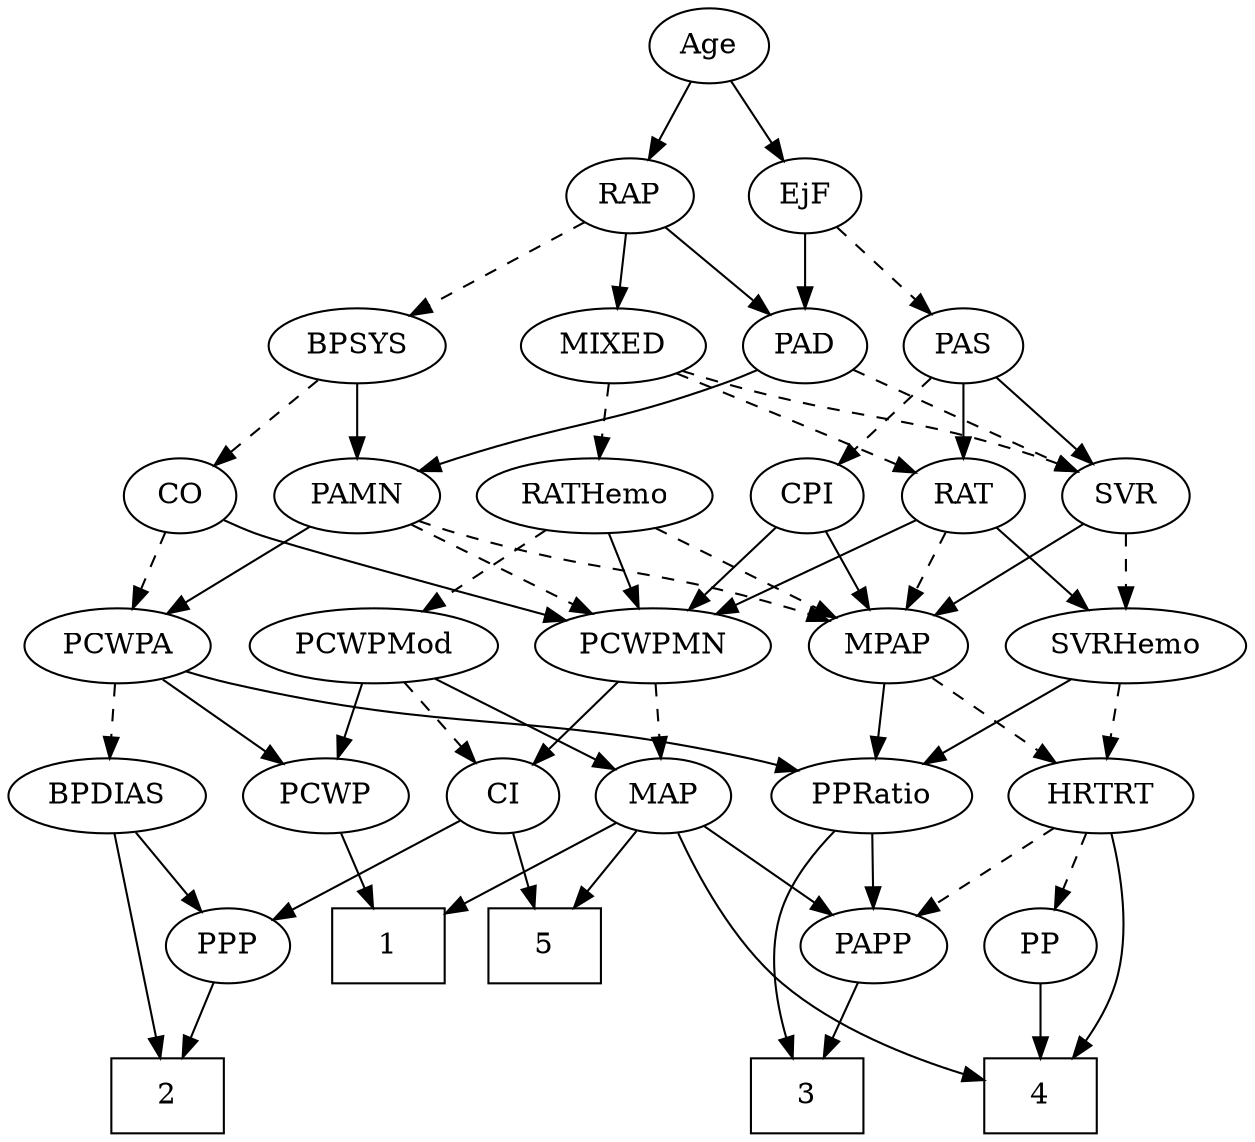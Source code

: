 strict digraph {
	graph [bb="0,0,544.29,540"];
	node [label="\N"];
	1	[height=0.5,
		pos="168.25,90",
		shape=box,
		width=0.75];
	2	[height=0.5,
		pos="69.246,18",
		shape=box,
		width=0.75];
	3	[height=0.5,
		pos="357.25,18",
		shape=box,
		width=0.75];
	4	[height=0.5,
		pos="453.25,18",
		shape=box,
		width=0.75];
	5	[height=0.5,
		pos="240.25,90",
		shape=box,
		width=0.75];
	Age	[height=0.5,
		pos="303.25,522",
		width=0.75];
	EjF	[height=0.5,
		pos="347.25,450",
		width=0.75];
	Age -> EjF	[pos="e,337.3,466.82 313.23,505.12 318.74,496.34 325.71,485.26 331.9,475.42",
		style=solid];
	RAP	[height=0.5,
		pos="267.25,450",
		width=0.77632];
	Age -> RAP	[pos="e,275.8,467.63 294.9,504.76 290.6,496.4 285.25,486.02 280.42,476.61",
		style=solid];
	PAD	[height=0.5,
		pos="347.25,378",
		width=0.79437];
	EjF -> PAD	[pos="e,347.25,396.1 347.25,431.7 347.25,423.98 347.25,414.71 347.25,406.11",
		style=solid];
	PAS	[height=0.5,
		pos="421.25,378",
		width=0.75];
	EjF -> PAS	[pos="e,406.29,393.14 362.22,434.83 372.75,424.87 387.03,411.37 398.9,400.14",
		style=dashed];
	MIXED	[height=0.5,
		pos="260.25,378",
		width=1.1193];
	RAP -> MIXED	[pos="e,261.96,396.1 265.52,431.7 264.74,423.98 263.82,414.71 262.96,406.11",
		style=solid];
	BPSYS	[height=0.5,
		pos="151.25,378",
		width=1.0471];
	RAP -> BPSYS	[pos="e,173.81,392.61 247.57,437.13 229.78,426.39 203.27,410.4 182.57,397.9",
		style=dashed];
	RAP -> PAD	[pos="e,331.08,393.14 283.44,434.83 294.93,424.78 310.55,411.11 323.46,399.82",
		style=solid];
	RATHemo	[height=0.5,
		pos="255.25,306",
		width=1.3721];
	MIXED -> RATHemo	[pos="e,256.47,324.1 259.01,359.7 258.46,351.98 257.8,342.71 257.18,334.11",
		style=dashed];
	RAT	[height=0.5,
		pos="421.25,306",
		width=0.75827];
	MIXED -> RAT	[pos="e,399.61,317.39 289.18,365.12 314.61,354.58 352.55,338.65 385.25,324 386.85,323.28 388.49,322.54 390.15,321.78",
		style=dashed];
	SVR	[height=0.5,
		pos="494.25,306",
		width=0.77632];
	MIXED -> SVR	[pos="e,472.62,317.78 290.42,366.03 296.61,363.92 303.11,361.81 309.25,360 374.19,340.88 393.31,346.23 457.25,324 459.15,323.34 461.09,\
322.61 463.03,321.85",
		style=dashed];
	MPAP	[height=0.5,
		pos="391.25,234",
		width=0.97491];
	PPRatio	[height=0.5,
		pos="387.25,162",
		width=1.1013];
	MPAP -> PPRatio	[pos="e,388.22,180.1 390.26,215.7 389.82,207.98 389.29,198.71 388.8,190.11",
		style=solid];
	HRTRT	[height=0.5,
		pos="484.25,162",
		width=1.1013];
	MPAP -> HRTRT	[pos="e,464.68,177.73 410.52,218.5 423.77,208.52 441.58,195.11 456.38,183.98",
		style=dashed];
	CO	[height=0.5,
		pos="70.246,306",
		width=0.75];
	BPSYS -> CO	[pos="e,86.141,320.74 133.67,361.81 122.07,351.78 106.72,338.52 94.031,327.55",
		style=dashed];
	PAMN	[height=0.5,
		pos="151.25,306",
		width=1.011];
	BPSYS -> PAMN	[pos="e,151.25,324.1 151.25,359.7 151.25,351.98 151.25,342.71 151.25,334.11",
		style=solid];
	PAD -> PAMN	[pos="e,179.4,317.62 324.91,366.52 319.81,364.26 314.38,361.96 309.25,360 260.42,341.3 246.67,341.07 197.25,324 194.53,323.06 191.73,322.08 \
188.92,321.07",
		style=solid];
	PAD -> SVR	[pos="e,472.19,317.5 369.57,366.37 394.43,354.53 434.79,335.31 462.83,321.96",
		style=dashed];
	PCWPA	[height=0.5,
		pos="56.246,234",
		width=1.1555];
	CO -> PCWPA	[pos="e,59.701,252.28 66.857,288.05 65.315,280.35 63.452,271.03 61.719,262.36",
		style=dashed];
	PCWPMN	[height=0.5,
		pos="288.25,234",
		width=1.3902];
	CO -> PCWPMN	[pos="e,250.56,245.89 91.326,294.37 96.166,292.12 101.33,289.86 106.25,288 109.5,286.77 187.87,264.04 240.7,248.75",
		style=solid];
	CPI	[height=0.5,
		pos="349.25,306",
		width=0.75];
	PAS -> CPI	[pos="e,364.04,321.38 406.68,362.83 396.5,352.94 382.72,339.55 371.22,328.36",
		style=dashed];
	PAS -> RAT	[pos="e,421.25,324.1 421.25,359.7 421.25,351.98 421.25,342.71 421.25,334.11",
		style=solid];
	PAS -> SVR	[pos="e,479.25,321.38 436.02,362.83 446.34,352.94 460.31,339.55 471.97,328.36",
		style=solid];
	PAMN -> MPAP	[pos="e,364.45,246 178.8,294.22 184.83,292.02 191.22,289.83 197.25,288 262.85,268.08 281.79,272.4 347.25,252 349.8,251.21 352.41,250.34 \
355.03,249.43",
		style=dashed];
	PAMN -> PCWPA	[pos="e,76.561,249.97 131.56,290.5 118.11,280.59 100.07,267.29 85.021,256.2",
		style=solid];
	PAMN -> PCWPMN	[pos="e,260.67,249.09 175.74,292.49 196.8,281.72 227.49,266.04 251.5,253.78",
		style=dashed];
	RATHemo -> MPAP	[pos="e,367.4,247.27 282.77,290.83 304.6,279.6 335.18,263.86 358.31,251.95",
		style=dashed];
	PCWPMod	[height=0.5,
		pos="168.25,234",
		width=1.4443];
	RATHemo -> PCWPMod	[pos="e,187.91,250.82 235.5,289.12 223.82,279.72 208.85,267.67 195.99,257.33",
		style=dashed];
	RATHemo -> PCWPMN	[pos="e,280.33,251.79 263.23,288.05 267.04,279.97 271.69,270.12 275.94,261.11",
		style=solid];
	CPI -> MPAP	[pos="e,381.46,251.31 358.78,289.12 363.91,280.56 370.37,269.8 376.17,260.13",
		style=solid];
	CPI -> PCWPMN	[pos="e,302.44,251.29 336.31,290.15 328.39,281.07 318.09,269.24 309.05,258.87",
		style=solid];
	RAT -> MPAP	[pos="e,398.51,251.96 414.14,288.41 410.68,280.34 406.43,270.43 402.54,261.35",
		style=dashed];
	RAT -> PCWPMN	[pos="e,315.32,249.25 400.47,294.06 380.12,283.36 348.72,266.83 324.3,253.98",
		style=solid];
	SVRHemo	[height=0.5,
		pos="494.25,234",
		width=1.3902];
	RAT -> SVRHemo	[pos="e,477.45,251.1 436.02,290.83 445.77,281.49 458.77,269.02 470.01,258.24",
		style=solid];
	SVR -> MPAP	[pos="e,411.78,248.96 475.35,292.16 459.88,281.65 437.74,266.6 420.06,254.58",
		style=solid];
	SVR -> SVRHemo	[pos="e,494.25,252.1 494.25,287.7 494.25,279.98 494.25,270.71 494.25,262.11",
		style=dashed];
	MAP	[height=0.5,
		pos="293.25,162",
		width=0.84854];
	PCWPMod -> MAP	[pos="e,271.65,175.09 194.45,218.33 214.41,207.15 241.92,191.74 262.84,180.03",
		style=solid];
	PCWP	[height=0.5,
		pos="137.25,162",
		width=0.97491];
	PCWPMod -> PCWP	[pos="e,144.68,179.79 160.74,216.05 157.16,207.97 152.8,198.12 148.81,189.11",
		style=solid];
	CI	[height=0.5,
		pos="217.25,162",
		width=0.75];
	PCWPMod -> CI	[pos="e,206.39,178.51 179.86,216.41 186.01,207.62 193.68,196.66 200.47,186.96",
		style=dashed];
	BPDIAS	[height=0.5,
		pos="42.246,162",
		width=1.1735];
	PCWPA -> BPDIAS	[pos="e,45.701,180.28 52.857,216.05 51.315,208.35 49.452,199.03 47.719,190.36",
		style=dashed];
	PCWPA -> PPRatio	[pos="e,356.62,173.5 87.025,221.84 93.637,219.7 100.63,217.62 107.25,216 206.05,191.84 234.25,203.33 333.25,180 337.67,178.96 342.26,177.74 \
346.81,176.44",
		style=solid];
	PCWPA -> PCWP	[pos="e,120.15,177.77 74.223,217.46 85.463,207.75 100.1,195.1 112.44,184.44",
		style=solid];
	PCWPMN -> MAP	[pos="e,292.02,180.1 289.48,215.7 290.03,207.98 290.7,198.71 291.31,190.11",
		style=dashed];
	PCWPMN -> CI	[pos="e,231.7,177.25 271.78,216.76 262.02,207.14 249.54,194.84 238.98,184.43",
		style=solid];
	SVRHemo -> PPRatio	[pos="e,409.07,177.27 471.29,217.98 455.6,207.72 434.65,194.01 417.59,182.85",
		style=solid];
	SVRHemo -> HRTRT	[pos="e,486.69,180.1 491.77,215.7 490.67,207.98 489.35,198.71 488.12,190.11",
		style=dashed];
	BPDIAS -> 2	[pos="e,65.978,36.189 45.503,143.87 50.105,119.67 58.558,75.211 64.038,46.393",
		style=solid];
	PPP	[height=0.5,
		pos="96.246,90",
		width=0.75];
	BPDIAS -> PPP	[pos="e,84.161,106.67 54.771,144.76 61.684,135.8 70.394,124.51 78.045,114.59",
		style=solid];
	MAP -> 1	[pos="e,195.56,106.3 271.76,148.97 253.31,138.64 226.33,123.53 204.54,111.33",
		style=solid];
	MAP -> 4	[pos="e,426.1,28.854 301,144.42 310.73,125.06 328.99,92.993 352.25,72 371.03,55.046 396.22,41.814 416.74,32.811",
		style=solid];
	MAP -> 5	[pos="e,253.34,108.29 281.22,145.12 274.79,136.63 266.73,125.98 259.46,116.38",
		style=solid];
	PAPP	[height=0.5,
		pos="393.25,90",
		width=0.88464];
	MAP -> PAPP	[pos="e,374.02,104.46 312.53,147.5 327.61,136.95 348.77,122.13 365.65,110.32",
		style=solid];
	PP	[height=0.5,
		pos="508.25,90",
		width=0.75];
	PP -> 4	[pos="e,466.7,36.127 496.31,73.811 489.5,65.141 480.79,54.052 472.98,44.12",
		style=solid];
	PPP -> 2	[pos="e,75.976,36.447 89.848,72.411 86.811,64.539 83.105,54.929 79.677,46.042",
		style=solid];
	PPRatio -> 3	[pos="e,352.87,36.138 373.15,145.1 365.33,135.18 356.37,121.73 352.25,108 346.21,87.899 347.97,64.117 350.96,46.196",
		style=solid];
	PPRatio -> PAPP	[pos="e,391.78,108.1 388.73,143.7 389.39,135.98 390.19,126.71 390.92,118.11",
		style=solid];
	PCWP -> 1	[pos="e,160.6,108.28 144.75,144.05 148.28,136.09 152.56,126.41 156.51,117.51",
		style=solid];
	CI -> 5	[pos="e,234.57,108.28 222.81,144.05 225.4,136.18 228.54,126.62 231.44,117.79",
		style=solid];
	CI -> PPP	[pos="e,115.95,102.4 197.54,149.6 177.76,138.16 147.1,120.42 124.69,107.46",
		style=solid];
	PAPP -> 3	[pos="e,366.22,36.447 384.71,72.411 380.58,64.369 375.51,54.515 370.86,45.47",
		style=solid];
	HRTRT -> 4	[pos="e,456.83,36.075 480.3,143.83 477.93,133.46 474.88,119.98 472.25,108 467.69,87.299 462.69,63.853 458.97,46.224",
		style=solid];
	HRTRT -> PP	[pos="e,502.49,107.79 490.06,144.05 492.8,136.06 496.13,126.33 499.19,117.4",
		style=dashed];
	HRTRT -> PAPP	[pos="e,411.28,104.87 464.95,146.15 451.69,135.96 433.93,122.29 419.4,111.12",
		style=dashed];
}
